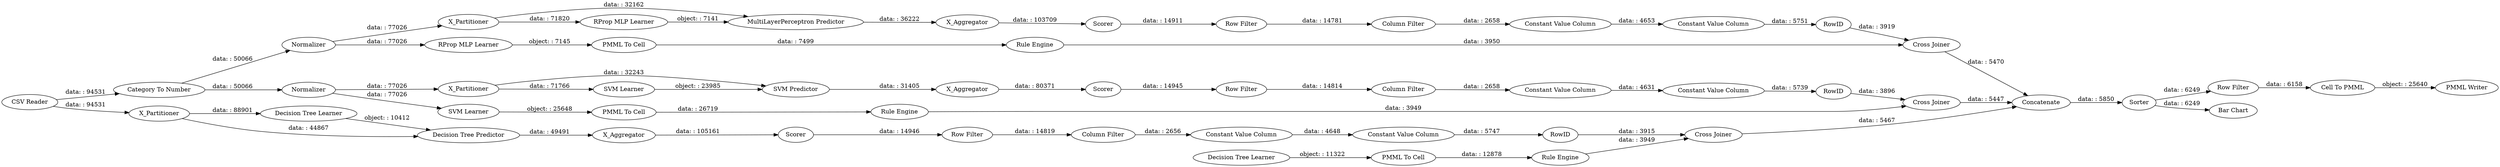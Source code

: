 digraph {
	"-8249914976164830391_292" [label="Constant Value Column"]
	"2041284607715454995_33" [label="Decision Tree Learner"]
	"6236208975237341137_61" [label="PMML Writer"]
	"1740931061965870628_39" [label=Scorer]
	"3293494461858592594_294" [label="Column Filter"]
	"1740931061965870628_38" [label="Cross Joiner"]
	"-8704791563083603537_39" [label="Cross Joiner"]
	"6236208975237341137_53" [label="Row Filter"]
	"2041284607715454995_34" [label="Rule Engine"]
	"-5764855400638672207_290" [label="Constant Value Column"]
	"-8704791563083603537_32" [label="SVM Predictor"]
	"-8249914976164830391_294" [label="Column Filter"]
	"-4017620781759304800_35" [label="Rule Engine"]
	"-8249914976164830391_293" [label=RowID]
	"1888436269886447636_39" [label=Normalizer]
	"-8704791563083603537_7" [label=X_Aggregator]
	"1888436269886447636_7" [label=X_Aggregator]
	"6236208975237341137_60" [label=Concatenate]
	"6236208975237341137_54" [label="Cell To PMML"]
	"1888436269886447636_2" [label=X_Partitioner]
	"1888436269886447636_38" [label="Cross Joiner"]
	"-5764855400638672207_9" [label="Row Filter"]
	"6236208975237341137_58" [label="Category To Number"]
	"6236208975237341137_59" [label="Bar Chart"]
	"-8704791563083603537_41" [label=Scorer]
	"-8249914976164830391_290" [label="Constant Value Column"]
	"3293494461858592594_9" [label="Row Filter"]
	"-8704791563083603537_31" [label="SVM Learner"]
	"3293494461858592594_292" [label="Constant Value Column"]
	"2041284607715454995_28" [label="PMML To Cell"]
	"-1126640214953564307_34" [label="Rule Engine"]
	"-5764855400638672207_292" [label="Constant Value Column"]
	"-5764855400638672207_293" [label=RowID]
	"-4017620781759304800_34" [label="PMML To Cell"]
	"-1126640214953564307_22" [label="PMML To Cell"]
	"1888436269886447636_32" [label="MultiLayerPerceptron Predictor"]
	"1888436269886447636_31" [label="RProp MLP Learner"]
	"1888436269886447636_40" [label=Scorer]
	"-8249914976164830391_9" [label="Row Filter"]
	"-8704791563083603537_2" [label=X_Partitioner]
	"1740931061965870628_31" [label="Decision Tree Learner"]
	"-4017620781759304800_33" [label="SVM Learner"]
	"-8704791563083603537_40" [label=Normalizer]
	"1740931061965870628_32" [label="Decision Tree Predictor"]
	"-1126640214953564307_35" [label="RProp MLP Learner"]
	"1740931061965870628_7" [label=X_Aggregator]
	"3293494461858592594_290" [label="Constant Value Column"]
	"6236208975237341137_52" [label=Sorter]
	"3293494461858592594_293" [label=RowID]
	"1740931061965870628_2" [label=X_Partitioner]
	"6236208975237341137_128" [label="CSV Reader"]
	"-5764855400638672207_294" [label="Column Filter"]
	"-8249914976164830391_293" -> "1740931061965870628_38" [label="data: : 3915"]
	"-8704791563083603537_40" -> "-8704791563083603537_2" [label="data: : 77026"]
	"6236208975237341137_128" -> "6236208975237341137_58" [label="data: : 94531"]
	"3293494461858592594_294" -> "3293494461858592594_290" [label="data: : 2658"]
	"6236208975237341137_60" -> "6236208975237341137_52" [label="data: : 5850"]
	"-1126640214953564307_34" -> "1888436269886447636_38" [label="data: : 3950"]
	"1888436269886447636_31" -> "1888436269886447636_32" [label="object: : 7141"]
	"3293494461858592594_292" -> "3293494461858592594_293" [label="data: : 5739"]
	"-4017620781759304800_33" -> "-4017620781759304800_34" [label="object: : 25648"]
	"6236208975237341137_58" -> "-8704791563083603537_40" [label="data: : 50066"]
	"3293494461858592594_293" -> "-8704791563083603537_39" [label="data: : 3896"]
	"1888436269886447636_2" -> "1888436269886447636_32" [label="data: : 32162"]
	"6236208975237341137_53" -> "6236208975237341137_54" [label="data: : 6158"]
	"-8249914976164830391_9" -> "-8249914976164830391_294" [label="data: : 14819"]
	"1888436269886447636_32" -> "1888436269886447636_7" [label="data: : 36222"]
	"6236208975237341137_128" -> "1740931061965870628_2" [label="data: : 94531"]
	"2041284607715454995_33" -> "2041284607715454995_28" [label="object: : 11322"]
	"-8249914976164830391_294" -> "-8249914976164830391_290" [label="data: : 2656"]
	"1888436269886447636_40" -> "-5764855400638672207_9" [label="data: : 14911"]
	"-8704791563083603537_40" -> "-4017620781759304800_33" [label="data: : 77026"]
	"-8249914976164830391_290" -> "-8249914976164830391_292" [label="data: : 4648"]
	"-5764855400638672207_294" -> "-5764855400638672207_290" [label="data: : 2658"]
	"3293494461858592594_290" -> "3293494461858592594_292" [label="data: : 4631"]
	"1740931061965870628_32" -> "1740931061965870628_7" [label="data: : 49491"]
	"-8704791563083603537_41" -> "3293494461858592594_9" [label="data: : 14945"]
	"2041284607715454995_34" -> "1740931061965870628_38" [label="data: : 3949"]
	"6236208975237341137_54" -> "6236208975237341137_61" [label="object: : 25640"]
	"1740931061965870628_38" -> "6236208975237341137_60" [label="data: : 5467"]
	"-8704791563083603537_32" -> "-8704791563083603537_7" [label="data: : 31405"]
	"-1126640214953564307_22" -> "-1126640214953564307_34" [label="data: : 7499"]
	"-8704791563083603537_2" -> "-8704791563083603537_31" [label="data: : 71766"]
	"6236208975237341137_58" -> "1888436269886447636_39" [label="data: : 50066"]
	"-5764855400638672207_293" -> "1888436269886447636_38" [label="data: : 3919"]
	"-1126640214953564307_35" -> "-1126640214953564307_22" [label="object: : 7145"]
	"1740931061965870628_2" -> "1740931061965870628_31" [label="data: : 88901"]
	"1740931061965870628_39" -> "-8249914976164830391_9" [label="data: : 14946"]
	"-4017620781759304800_35" -> "-8704791563083603537_39" [label="data: : 3949"]
	"-8704791563083603537_2" -> "-8704791563083603537_32" [label="data: : 32243"]
	"1888436269886447636_39" -> "1888436269886447636_2" [label="data: : 77026"]
	"-5764855400638672207_9" -> "-5764855400638672207_294" [label="data: : 14781"]
	"-8704791563083603537_39" -> "6236208975237341137_60" [label="data: : 5447"]
	"-8704791563083603537_31" -> "-8704791563083603537_32" [label="object: : 23985"]
	"6236208975237341137_52" -> "6236208975237341137_53" [label="data: : 6249"]
	"1740931061965870628_7" -> "1740931061965870628_39" [label="data: : 105161"]
	"6236208975237341137_52" -> "6236208975237341137_59" [label="data: : 6249"]
	"-5764855400638672207_292" -> "-5764855400638672207_293" [label="data: : 5751"]
	"1888436269886447636_2" -> "1888436269886447636_31" [label="data: : 71820"]
	"1740931061965870628_2" -> "1740931061965870628_32" [label="data: : 44867"]
	"1740931061965870628_31" -> "1740931061965870628_32" [label="object: : 10412"]
	"1888436269886447636_7" -> "1888436269886447636_40" [label="data: : 103709"]
	"2041284607715454995_28" -> "2041284607715454995_34" [label="data: : 12878"]
	"3293494461858592594_9" -> "3293494461858592594_294" [label="data: : 14814"]
	"-8249914976164830391_292" -> "-8249914976164830391_293" [label="data: : 5747"]
	"-8704791563083603537_7" -> "-8704791563083603537_41" [label="data: : 80371"]
	"-4017620781759304800_34" -> "-4017620781759304800_35" [label="data: : 26719"]
	"1888436269886447636_39" -> "-1126640214953564307_35" [label="data: : 77026"]
	"1888436269886447636_38" -> "6236208975237341137_60" [label="data: : 5470"]
	"-5764855400638672207_290" -> "-5764855400638672207_292" [label="data: : 4653"]
	rankdir=LR
}
